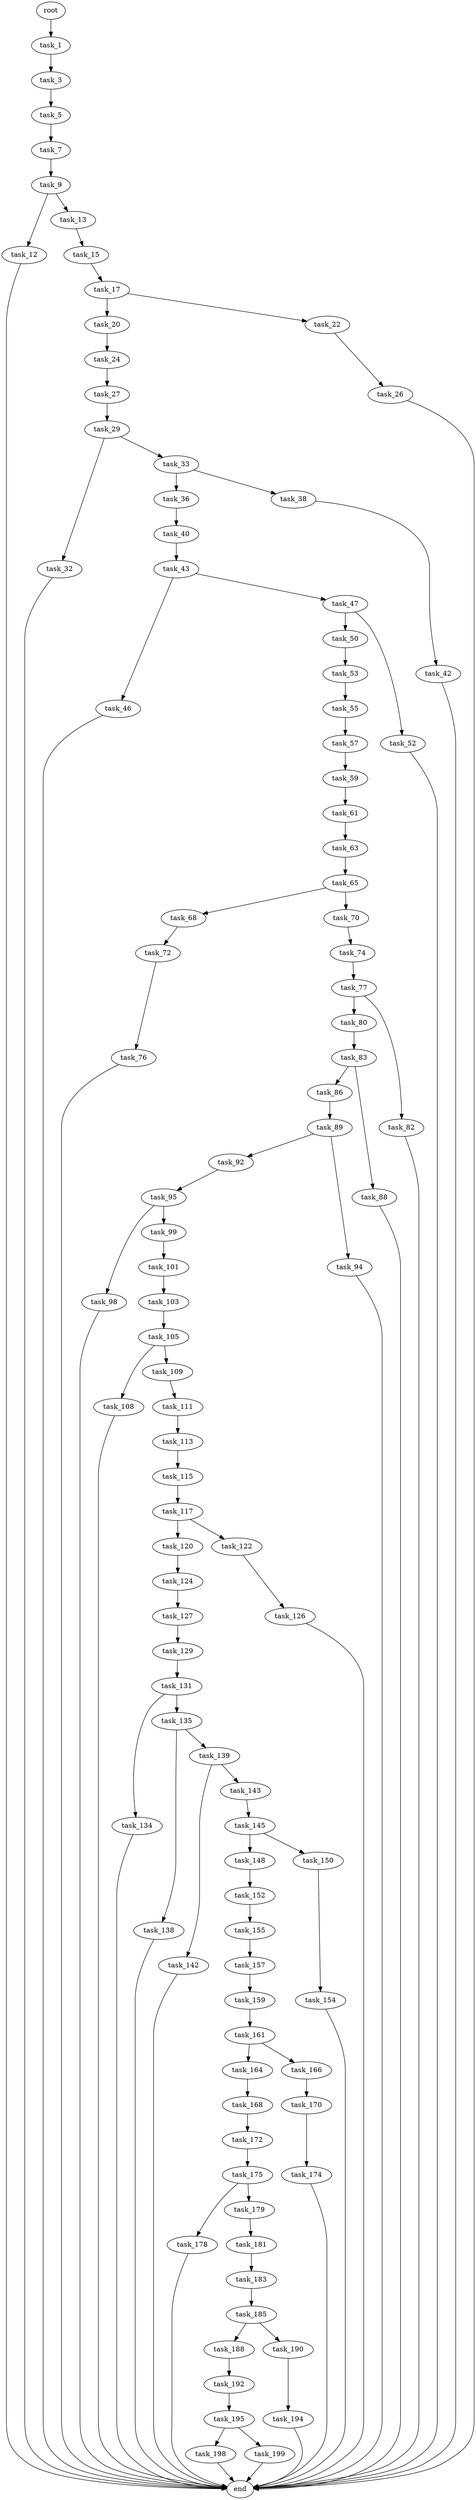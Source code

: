 digraph G {
  root [size="0.000000"];
  task_1 [size="252070849936.000000"];
  task_3 [size="1257248558401.000000"];
  task_5 [size="30055818981.000000"];
  task_7 [size="15372162446.000000"];
  task_9 [size="8498814468.000000"];
  task_12 [size="56083534862.000000"];
  task_13 [size="28991029248.000000"];
  end [size="0.000000"];
  task_15 [size="1017173525153.000000"];
  task_17 [size="8589934592.000000"];
  task_20 [size="15499943272.000000"];
  task_22 [size="782333239064.000000"];
  task_24 [size="368293445632.000000"];
  task_26 [size="231928233984.000000"];
  task_27 [size="168141379003.000000"];
  task_29 [size="18452991976.000000"];
  task_32 [size="8897815343.000000"];
  task_33 [size="148031876132.000000"];
  task_36 [size="1073741824000.000000"];
  task_38 [size="200151531905.000000"];
  task_40 [size="35011439673.000000"];
  task_42 [size="169451258935.000000"];
  task_43 [size="42186169416.000000"];
  task_46 [size="15391895343.000000"];
  task_47 [size="1073741824000.000000"];
  task_50 [size="96968758024.000000"];
  task_52 [size="4735793864.000000"];
  task_53 [size="13143463635.000000"];
  task_55 [size="799423572912.000000"];
  task_57 [size="5188979744.000000"];
  task_59 [size="946153443147.000000"];
  task_61 [size="563845297172.000000"];
  task_63 [size="21218986891.000000"];
  task_65 [size="39544602724.000000"];
  task_68 [size="1073741824000.000000"];
  task_70 [size="68719476736.000000"];
  task_72 [size="203695074679.000000"];
  task_74 [size="743716904216.000000"];
  task_76 [size="14519575801.000000"];
  task_77 [size="8589934592.000000"];
  task_80 [size="1073741824000.000000"];
  task_82 [size="507443001.000000"];
  task_83 [size="901835204.000000"];
  task_86 [size="117149769835.000000"];
  task_88 [size="1708899612.000000"];
  task_89 [size="710271686228.000000"];
  task_92 [size="105377827268.000000"];
  task_94 [size="549755813888.000000"];
  task_95 [size="20456778925.000000"];
  task_98 [size="28991029248.000000"];
  task_99 [size="3369337670.000000"];
  task_101 [size="443853816786.000000"];
  task_103 [size="8589934592.000000"];
  task_105 [size="1277336017.000000"];
  task_108 [size="1073741824000.000000"];
  task_109 [size="782757789696.000000"];
  task_111 [size="499802525839.000000"];
  task_113 [size="1073741824000.000000"];
  task_115 [size="27450905988.000000"];
  task_117 [size="1073741824000.000000"];
  task_120 [size="358530226153.000000"];
  task_122 [size="549755813888.000000"];
  task_124 [size="23863474448.000000"];
  task_126 [size="33915831296.000000"];
  task_127 [size="28991029248.000000"];
  task_129 [size="425104604982.000000"];
  task_131 [size="2897026337.000000"];
  task_134 [size="114828046453.000000"];
  task_135 [size="1073741824000.000000"];
  task_138 [size="231928233984.000000"];
  task_139 [size="15624022628.000000"];
  task_142 [size="231928233984.000000"];
  task_143 [size="1966037348.000000"];
  task_145 [size="134217728000.000000"];
  task_148 [size="1106839545.000000"];
  task_150 [size="6100177494.000000"];
  task_152 [size="4132316247.000000"];
  task_154 [size="23177639816.000000"];
  task_155 [size="350822530840.000000"];
  task_157 [size="7910533376.000000"];
  task_159 [size="1073741824000.000000"];
  task_161 [size="28991029248.000000"];
  task_164 [size="515719935987.000000"];
  task_166 [size="368293445632.000000"];
  task_168 [size="231928233984.000000"];
  task_170 [size="1073741824000.000000"];
  task_172 [size="64069056061.000000"];
  task_174 [size="45685863513.000000"];
  task_175 [size="8589934592.000000"];
  task_178 [size="231928233984.000000"];
  task_179 [size="6206424512.000000"];
  task_181 [size="6878077924.000000"];
  task_183 [size="63000171132.000000"];
  task_185 [size="12985599359.000000"];
  task_188 [size="17908025202.000000"];
  task_190 [size="17477307574.000000"];
  task_192 [size="28991029248.000000"];
  task_194 [size="23487760680.000000"];
  task_195 [size="782757789696.000000"];
  task_198 [size="16288400992.000000"];
  task_199 [size="549755813888.000000"];

  root -> task_1 [size="1.000000"];
  task_1 -> task_3 [size="411041792.000000"];
  task_3 -> task_5 [size="838860800.000000"];
  task_5 -> task_7 [size="838860800.000000"];
  task_7 -> task_9 [size="33554432.000000"];
  task_9 -> task_12 [size="209715200.000000"];
  task_9 -> task_13 [size="209715200.000000"];
  task_12 -> end [size="1.000000"];
  task_13 -> task_15 [size="75497472.000000"];
  task_15 -> task_17 [size="679477248.000000"];
  task_17 -> task_20 [size="33554432.000000"];
  task_17 -> task_22 [size="33554432.000000"];
  task_20 -> task_24 [size="838860800.000000"];
  task_22 -> task_26 [size="536870912.000000"];
  task_24 -> task_27 [size="411041792.000000"];
  task_26 -> end [size="1.000000"];
  task_27 -> task_29 [size="301989888.000000"];
  task_29 -> task_32 [size="301989888.000000"];
  task_29 -> task_33 [size="301989888.000000"];
  task_32 -> end [size="1.000000"];
  task_33 -> task_36 [size="411041792.000000"];
  task_33 -> task_38 [size="411041792.000000"];
  task_36 -> task_40 [size="838860800.000000"];
  task_38 -> task_42 [size="209715200.000000"];
  task_40 -> task_43 [size="679477248.000000"];
  task_42 -> end [size="1.000000"];
  task_43 -> task_46 [size="679477248.000000"];
  task_43 -> task_47 [size="679477248.000000"];
  task_46 -> end [size="1.000000"];
  task_47 -> task_50 [size="838860800.000000"];
  task_47 -> task_52 [size="838860800.000000"];
  task_50 -> task_53 [size="411041792.000000"];
  task_52 -> end [size="1.000000"];
  task_53 -> task_55 [size="301989888.000000"];
  task_55 -> task_57 [size="838860800.000000"];
  task_57 -> task_59 [size="536870912.000000"];
  task_59 -> task_61 [size="679477248.000000"];
  task_61 -> task_63 [size="411041792.000000"];
  task_63 -> task_65 [size="838860800.000000"];
  task_65 -> task_68 [size="679477248.000000"];
  task_65 -> task_70 [size="679477248.000000"];
  task_68 -> task_72 [size="838860800.000000"];
  task_70 -> task_74 [size="134217728.000000"];
  task_72 -> task_76 [size="838860800.000000"];
  task_74 -> task_77 [size="536870912.000000"];
  task_76 -> end [size="1.000000"];
  task_77 -> task_80 [size="33554432.000000"];
  task_77 -> task_82 [size="33554432.000000"];
  task_80 -> task_83 [size="838860800.000000"];
  task_82 -> end [size="1.000000"];
  task_83 -> task_86 [size="33554432.000000"];
  task_83 -> task_88 [size="33554432.000000"];
  task_86 -> task_89 [size="301989888.000000"];
  task_88 -> end [size="1.000000"];
  task_89 -> task_92 [size="536870912.000000"];
  task_89 -> task_94 [size="536870912.000000"];
  task_92 -> task_95 [size="301989888.000000"];
  task_94 -> end [size="1.000000"];
  task_95 -> task_98 [size="33554432.000000"];
  task_95 -> task_99 [size="33554432.000000"];
  task_98 -> end [size="1.000000"];
  task_99 -> task_101 [size="75497472.000000"];
  task_101 -> task_103 [size="411041792.000000"];
  task_103 -> task_105 [size="33554432.000000"];
  task_105 -> task_108 [size="33554432.000000"];
  task_105 -> task_109 [size="33554432.000000"];
  task_108 -> end [size="1.000000"];
  task_109 -> task_111 [size="679477248.000000"];
  task_111 -> task_113 [size="411041792.000000"];
  task_113 -> task_115 [size="838860800.000000"];
  task_115 -> task_117 [size="33554432.000000"];
  task_117 -> task_120 [size="838860800.000000"];
  task_117 -> task_122 [size="838860800.000000"];
  task_120 -> task_124 [size="411041792.000000"];
  task_122 -> task_126 [size="536870912.000000"];
  task_124 -> task_127 [size="33554432.000000"];
  task_126 -> end [size="1.000000"];
  task_127 -> task_129 [size="75497472.000000"];
  task_129 -> task_131 [size="838860800.000000"];
  task_131 -> task_134 [size="301989888.000000"];
  task_131 -> task_135 [size="301989888.000000"];
  task_134 -> end [size="1.000000"];
  task_135 -> task_138 [size="838860800.000000"];
  task_135 -> task_139 [size="838860800.000000"];
  task_138 -> end [size="1.000000"];
  task_139 -> task_142 [size="536870912.000000"];
  task_139 -> task_143 [size="536870912.000000"];
  task_142 -> end [size="1.000000"];
  task_143 -> task_145 [size="209715200.000000"];
  task_145 -> task_148 [size="209715200.000000"];
  task_145 -> task_150 [size="209715200.000000"];
  task_148 -> task_152 [size="75497472.000000"];
  task_150 -> task_154 [size="134217728.000000"];
  task_152 -> task_155 [size="75497472.000000"];
  task_154 -> end [size="1.000000"];
  task_155 -> task_157 [size="301989888.000000"];
  task_157 -> task_159 [size="536870912.000000"];
  task_159 -> task_161 [size="838860800.000000"];
  task_161 -> task_164 [size="75497472.000000"];
  task_161 -> task_166 [size="75497472.000000"];
  task_164 -> task_168 [size="411041792.000000"];
  task_166 -> task_170 [size="411041792.000000"];
  task_168 -> task_172 [size="301989888.000000"];
  task_170 -> task_174 [size="838860800.000000"];
  task_172 -> task_175 [size="75497472.000000"];
  task_174 -> end [size="1.000000"];
  task_175 -> task_178 [size="33554432.000000"];
  task_175 -> task_179 [size="33554432.000000"];
  task_178 -> end [size="1.000000"];
  task_179 -> task_181 [size="301989888.000000"];
  task_181 -> task_183 [size="134217728.000000"];
  task_183 -> task_185 [size="134217728.000000"];
  task_185 -> task_188 [size="411041792.000000"];
  task_185 -> task_190 [size="411041792.000000"];
  task_188 -> task_192 [size="536870912.000000"];
  task_190 -> task_194 [size="301989888.000000"];
  task_192 -> task_195 [size="75497472.000000"];
  task_194 -> end [size="1.000000"];
  task_195 -> task_198 [size="679477248.000000"];
  task_195 -> task_199 [size="679477248.000000"];
  task_198 -> end [size="1.000000"];
  task_199 -> end [size="1.000000"];
}
